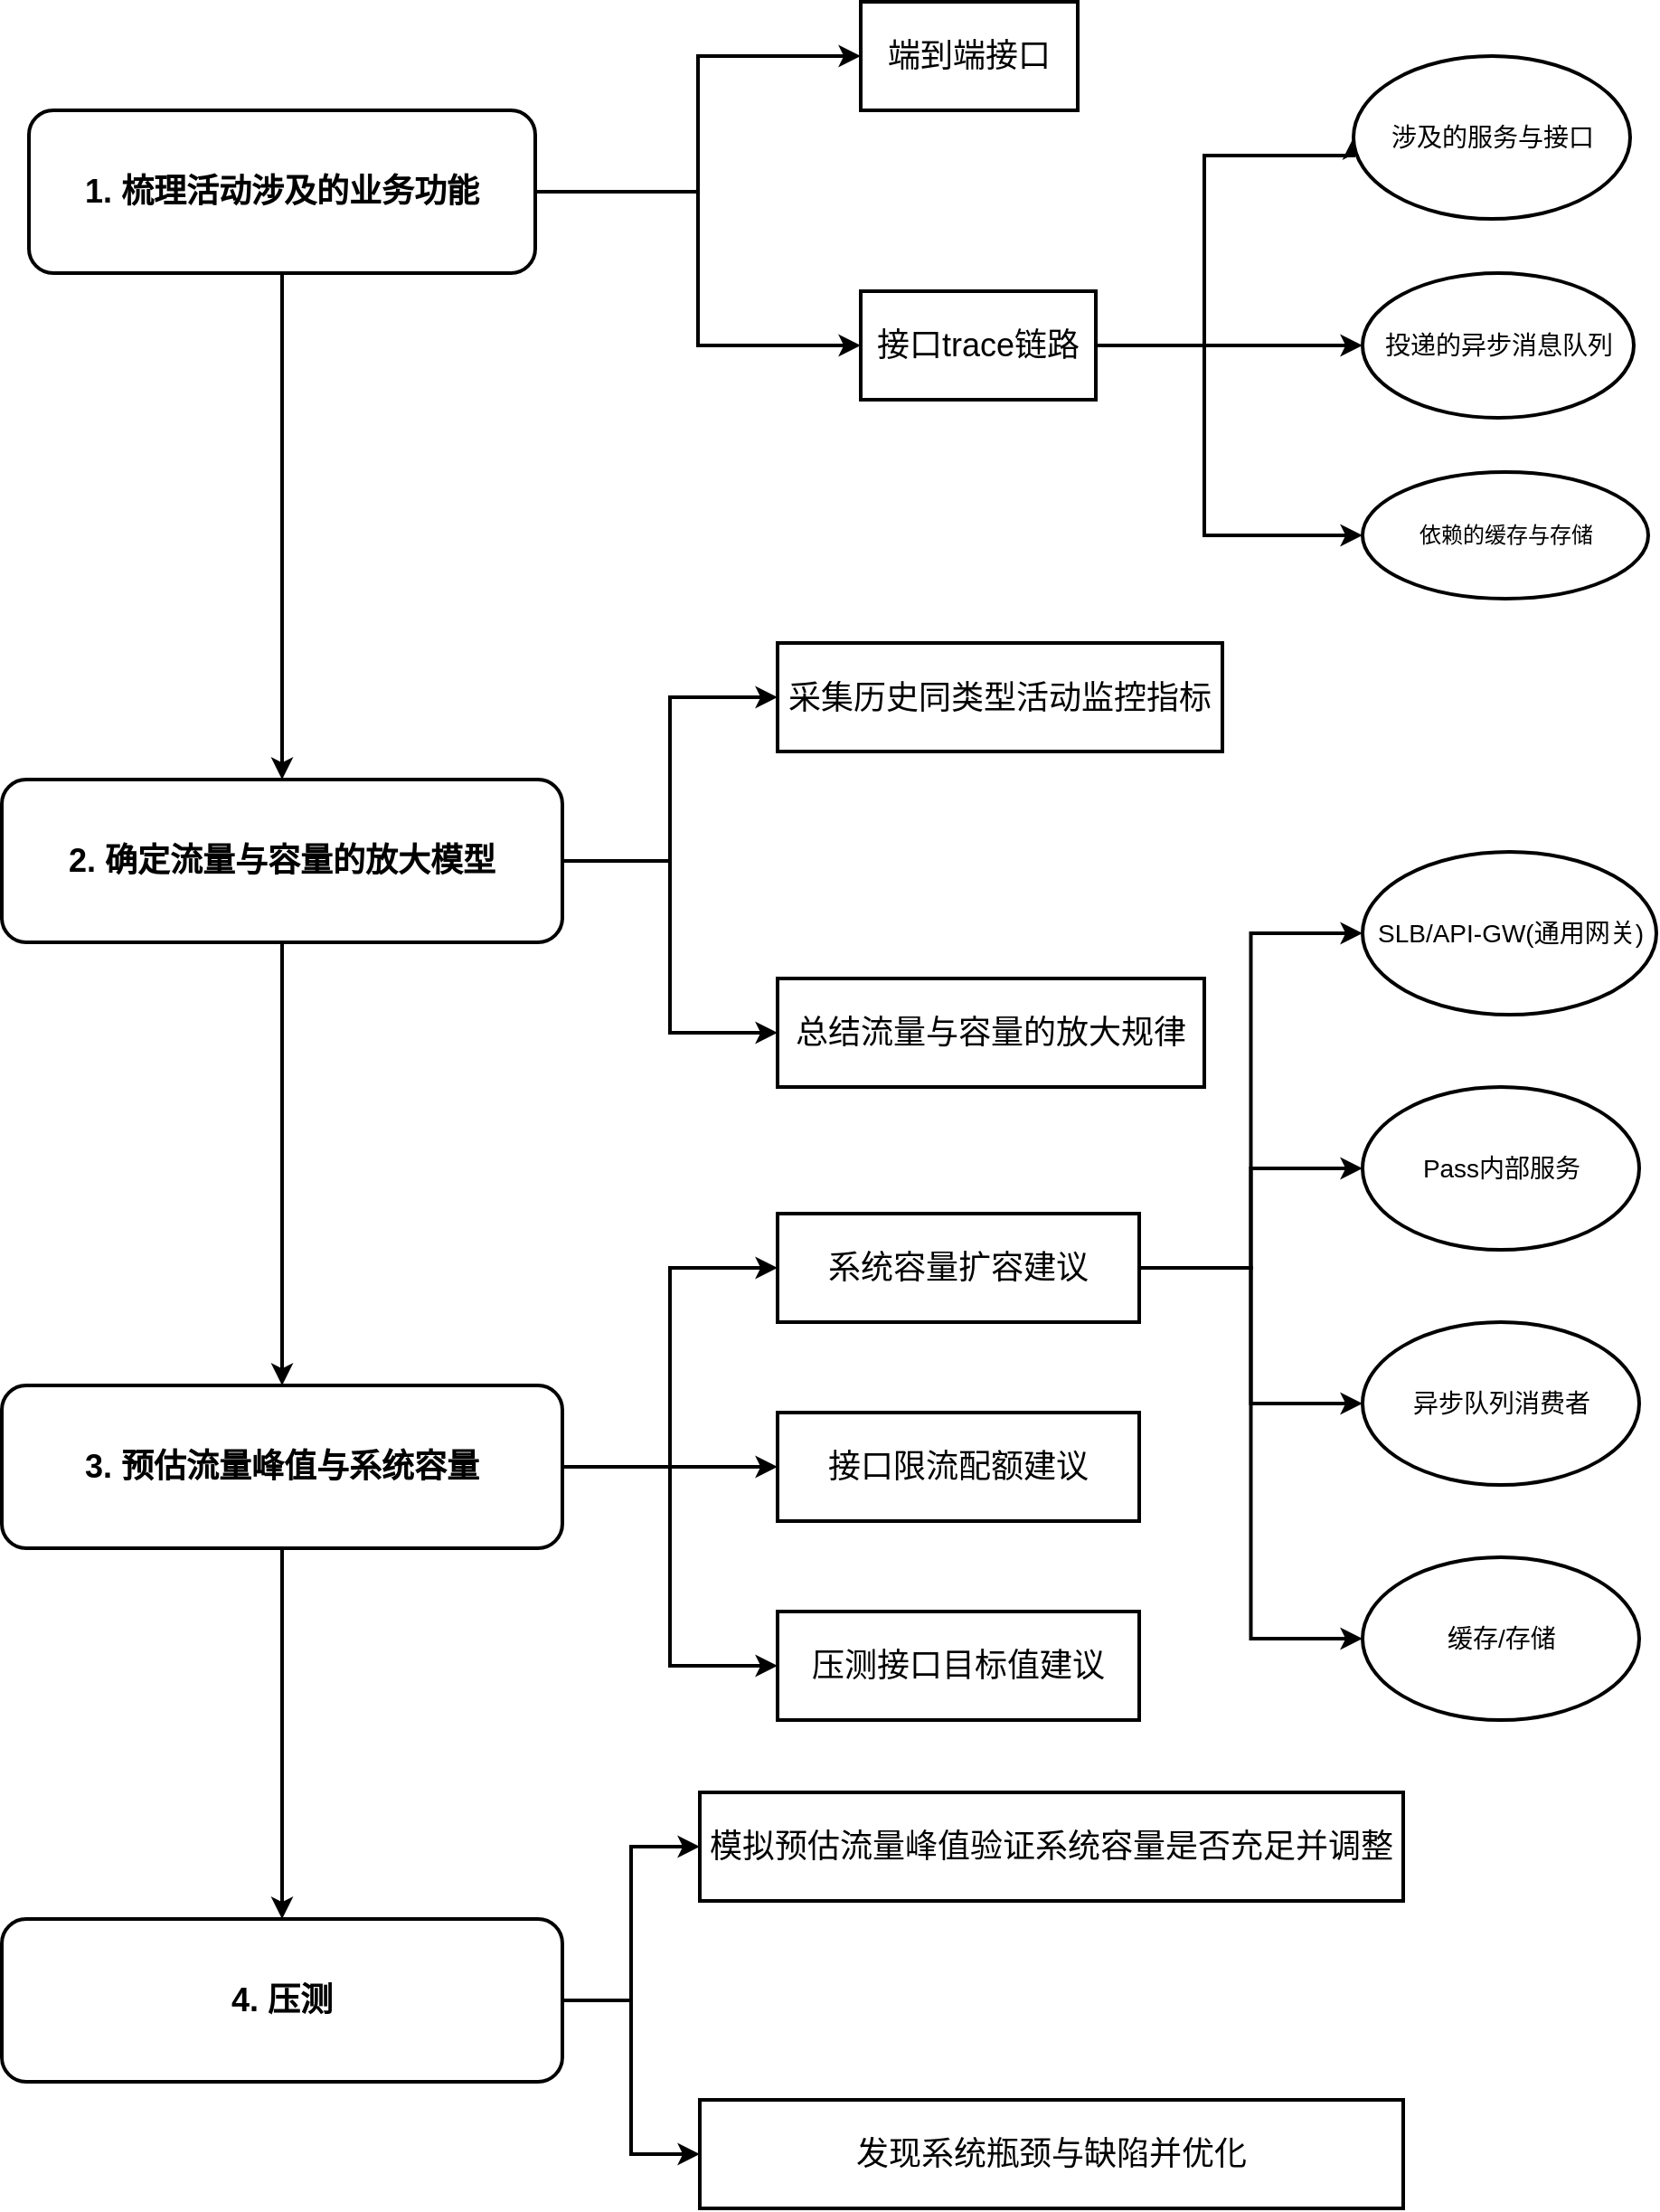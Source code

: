 <mxfile version="26.0.14">
  <diagram name="第 1 页" id="oglCzEgyUQVp-rbr_owY">
    <mxGraphModel dx="2069" dy="785" grid="1" gridSize="10" guides="1" tooltips="1" connect="1" arrows="1" fold="1" page="1" pageScale="1" pageWidth="827" pageHeight="1169" math="0" shadow="0">
      <root>
        <mxCell id="0" />
        <mxCell id="1" parent="0" />
        <mxCell id="Tt0FMffgAjtofy6_wQyA-16" style="edgeStyle=orthogonalEdgeStyle;rounded=0;orthogonalLoop=1;jettySize=auto;html=1;entryX=0;entryY=0.5;entryDx=0;entryDy=0;strokeWidth=2;" edge="1" parent="1" source="Tt0FMffgAjtofy6_wQyA-1" target="Tt0FMffgAjtofy6_wQyA-4">
          <mxGeometry relative="1" as="geometry" />
        </mxCell>
        <mxCell id="Tt0FMffgAjtofy6_wQyA-17" style="edgeStyle=orthogonalEdgeStyle;rounded=0;orthogonalLoop=1;jettySize=auto;html=1;entryX=0;entryY=0.5;entryDx=0;entryDy=0;strokeWidth=2;" edge="1" parent="1" source="Tt0FMffgAjtofy6_wQyA-1" target="Tt0FMffgAjtofy6_wQyA-7">
          <mxGeometry relative="1" as="geometry" />
        </mxCell>
        <mxCell id="Tt0FMffgAjtofy6_wQyA-31" style="edgeStyle=orthogonalEdgeStyle;rounded=0;orthogonalLoop=1;jettySize=auto;html=1;entryX=0.5;entryY=0;entryDx=0;entryDy=0;strokeWidth=2;" edge="1" parent="1" source="Tt0FMffgAjtofy6_wQyA-1" target="Tt0FMffgAjtofy6_wQyA-19">
          <mxGeometry relative="1" as="geometry" />
        </mxCell>
        <mxCell id="Tt0FMffgAjtofy6_wQyA-1" value="&lt;font style=&quot;font-size: 18px;&quot;&gt;&lt;b&gt;1. 梳理活动涉及的业务功能&lt;/b&gt;&lt;/font&gt;" style="rounded=1;whiteSpace=wrap;html=1;strokeWidth=2;" vertex="1" parent="1">
          <mxGeometry y="230" width="280" height="90" as="geometry" />
        </mxCell>
        <mxCell id="Tt0FMffgAjtofy6_wQyA-4" value="&lt;font style=&quot;font-size: 18px;&quot;&gt;端到端接口&lt;/font&gt;" style="rounded=0;whiteSpace=wrap;html=1;strokeWidth=2;" vertex="1" parent="1">
          <mxGeometry x="460" y="170" width="120" height="60" as="geometry" />
        </mxCell>
        <mxCell id="Tt0FMffgAjtofy6_wQyA-21" style="edgeStyle=orthogonalEdgeStyle;rounded=0;orthogonalLoop=1;jettySize=auto;html=1;entryX=0;entryY=0.5;entryDx=0;entryDy=0;strokeWidth=2;" edge="1" parent="1" source="Tt0FMffgAjtofy6_wQyA-7" target="Tt0FMffgAjtofy6_wQyA-10">
          <mxGeometry relative="1" as="geometry" />
        </mxCell>
        <mxCell id="Tt0FMffgAjtofy6_wQyA-22" style="edgeStyle=orthogonalEdgeStyle;rounded=0;orthogonalLoop=1;jettySize=auto;html=1;entryX=0;entryY=0.5;entryDx=0;entryDy=0;strokeWidth=2;" edge="1" parent="1" source="Tt0FMffgAjtofy6_wQyA-7" target="Tt0FMffgAjtofy6_wQyA-8">
          <mxGeometry relative="1" as="geometry">
            <Array as="points">
              <mxPoint x="650" y="360" />
              <mxPoint x="650" y="255" />
              <mxPoint x="733" y="255" />
            </Array>
          </mxGeometry>
        </mxCell>
        <mxCell id="Tt0FMffgAjtofy6_wQyA-56" style="edgeStyle=orthogonalEdgeStyle;rounded=0;orthogonalLoop=1;jettySize=auto;html=1;entryX=0;entryY=0.5;entryDx=0;entryDy=0;strokeWidth=2;" edge="1" parent="1" source="Tt0FMffgAjtofy6_wQyA-7" target="Tt0FMffgAjtofy6_wQyA-9">
          <mxGeometry relative="1" as="geometry">
            <Array as="points">
              <mxPoint x="650" y="360" />
              <mxPoint x="650" y="465" />
            </Array>
          </mxGeometry>
        </mxCell>
        <mxCell id="Tt0FMffgAjtofy6_wQyA-7" value="&lt;font style=&quot;font-size: 18px;&quot;&gt;接口trace链路&lt;/font&gt;" style="rounded=0;whiteSpace=wrap;html=1;strokeWidth=2;" vertex="1" parent="1">
          <mxGeometry x="460" y="330" width="130" height="60" as="geometry" />
        </mxCell>
        <mxCell id="Tt0FMffgAjtofy6_wQyA-8" value="&lt;font style=&quot;font-size: 14px;&quot;&gt;涉及的服务与接口&lt;/font&gt;" style="ellipse;whiteSpace=wrap;html=1;strokeWidth=2;" vertex="1" parent="1">
          <mxGeometry x="732.5" y="200" width="153" height="90" as="geometry" />
        </mxCell>
        <mxCell id="Tt0FMffgAjtofy6_wQyA-9" value="依赖的缓存与存储" style="ellipse;whiteSpace=wrap;html=1;strokeWidth=2;" vertex="1" parent="1">
          <mxGeometry x="737.5" y="430" width="158" height="70" as="geometry" />
        </mxCell>
        <mxCell id="Tt0FMffgAjtofy6_wQyA-10" value="&lt;font style=&quot;font-size: 14px;&quot;&gt;投递的异步消息队列&lt;/font&gt;" style="ellipse;whiteSpace=wrap;html=1;strokeWidth=2;" vertex="1" parent="1">
          <mxGeometry x="737.5" y="320" width="150" height="80" as="geometry" />
        </mxCell>
        <mxCell id="Tt0FMffgAjtofy6_wQyA-29" style="edgeStyle=orthogonalEdgeStyle;rounded=0;orthogonalLoop=1;jettySize=auto;html=1;entryX=0;entryY=0.5;entryDx=0;entryDy=0;strokeWidth=2;" edge="1" parent="1" source="Tt0FMffgAjtofy6_wQyA-19" target="Tt0FMffgAjtofy6_wQyA-27">
          <mxGeometry relative="1" as="geometry" />
        </mxCell>
        <mxCell id="Tt0FMffgAjtofy6_wQyA-30" style="edgeStyle=orthogonalEdgeStyle;rounded=0;orthogonalLoop=1;jettySize=auto;html=1;entryX=0;entryY=0.5;entryDx=0;entryDy=0;strokeWidth=2;" edge="1" parent="1" source="Tt0FMffgAjtofy6_wQyA-19" target="Tt0FMffgAjtofy6_wQyA-28">
          <mxGeometry relative="1" as="geometry" />
        </mxCell>
        <mxCell id="Tt0FMffgAjtofy6_wQyA-44" style="edgeStyle=orthogonalEdgeStyle;rounded=0;orthogonalLoop=1;jettySize=auto;html=1;entryX=0.5;entryY=0;entryDx=0;entryDy=0;strokeWidth=2;" edge="1" parent="1" source="Tt0FMffgAjtofy6_wQyA-19" target="Tt0FMffgAjtofy6_wQyA-25">
          <mxGeometry relative="1" as="geometry" />
        </mxCell>
        <mxCell id="Tt0FMffgAjtofy6_wQyA-19" value="&lt;span style=&quot;font-size: 18px;&quot;&gt;&lt;b&gt;2. 确定流量与容量的放大模型&lt;/b&gt;&lt;/span&gt;" style="rounded=1;whiteSpace=wrap;html=1;strokeWidth=2;" vertex="1" parent="1">
          <mxGeometry x="-15" y="600" width="310" height="90" as="geometry" />
        </mxCell>
        <mxCell id="Tt0FMffgAjtofy6_wQyA-35" style="edgeStyle=orthogonalEdgeStyle;rounded=0;orthogonalLoop=1;jettySize=auto;html=1;entryX=0;entryY=0.5;entryDx=0;entryDy=0;strokeWidth=2;" edge="1" parent="1" source="Tt0FMffgAjtofy6_wQyA-25" target="Tt0FMffgAjtofy6_wQyA-32">
          <mxGeometry relative="1" as="geometry" />
        </mxCell>
        <mxCell id="Tt0FMffgAjtofy6_wQyA-36" style="edgeStyle=orthogonalEdgeStyle;rounded=0;orthogonalLoop=1;jettySize=auto;html=1;entryX=0;entryY=0.5;entryDx=0;entryDy=0;strokeWidth=2;" edge="1" parent="1" source="Tt0FMffgAjtofy6_wQyA-25" target="Tt0FMffgAjtofy6_wQyA-33">
          <mxGeometry relative="1" as="geometry" />
        </mxCell>
        <mxCell id="Tt0FMffgAjtofy6_wQyA-37" style="edgeStyle=orthogonalEdgeStyle;rounded=0;orthogonalLoop=1;jettySize=auto;html=1;entryX=0;entryY=0.5;entryDx=0;entryDy=0;strokeWidth=2;" edge="1" parent="1" source="Tt0FMffgAjtofy6_wQyA-25" target="Tt0FMffgAjtofy6_wQyA-34">
          <mxGeometry relative="1" as="geometry" />
        </mxCell>
        <mxCell id="Tt0FMffgAjtofy6_wQyA-57" style="edgeStyle=orthogonalEdgeStyle;rounded=0;orthogonalLoop=1;jettySize=auto;html=1;entryX=0.5;entryY=0;entryDx=0;entryDy=0;strokeWidth=2;" edge="1" parent="1" source="Tt0FMffgAjtofy6_wQyA-25" target="Tt0FMffgAjtofy6_wQyA-50">
          <mxGeometry relative="1" as="geometry" />
        </mxCell>
        <mxCell id="Tt0FMffgAjtofy6_wQyA-25" value="&lt;span style=&quot;font-size: 18px;&quot;&gt;&lt;b&gt;3. 预估流量峰值与系统容量&lt;/b&gt;&lt;/span&gt;" style="rounded=1;whiteSpace=wrap;html=1;strokeWidth=2;" vertex="1" parent="1">
          <mxGeometry x="-15" y="935" width="310" height="90" as="geometry" />
        </mxCell>
        <mxCell id="Tt0FMffgAjtofy6_wQyA-27" value="&lt;font style=&quot;font-size: 18px;&quot;&gt;采集历史同类型活动监控指标&lt;/font&gt;" style="rounded=0;whiteSpace=wrap;html=1;strokeWidth=2;" vertex="1" parent="1">
          <mxGeometry x="414" y="524.5" width="246" height="60" as="geometry" />
        </mxCell>
        <mxCell id="Tt0FMffgAjtofy6_wQyA-28" value="&lt;font style=&quot;font-size: 18px;&quot;&gt;总结流量与容量的放大规律&lt;/font&gt;" style="rounded=0;whiteSpace=wrap;html=1;strokeWidth=2;" vertex="1" parent="1">
          <mxGeometry x="414" y="710" width="236" height="60" as="geometry" />
        </mxCell>
        <mxCell id="Tt0FMffgAjtofy6_wQyA-41" style="edgeStyle=orthogonalEdgeStyle;rounded=0;orthogonalLoop=1;jettySize=auto;html=1;entryX=0;entryY=0.5;entryDx=0;entryDy=0;strokeWidth=2;" edge="1" parent="1" source="Tt0FMffgAjtofy6_wQyA-32" target="Tt0FMffgAjtofy6_wQyA-38">
          <mxGeometry relative="1" as="geometry" />
        </mxCell>
        <mxCell id="Tt0FMffgAjtofy6_wQyA-43" style="edgeStyle=orthogonalEdgeStyle;rounded=0;orthogonalLoop=1;jettySize=auto;html=1;exitX=1;exitY=0.5;exitDx=0;exitDy=0;entryX=0;entryY=0.5;entryDx=0;entryDy=0;strokeWidth=2;" edge="1" parent="1" source="Tt0FMffgAjtofy6_wQyA-32" target="Tt0FMffgAjtofy6_wQyA-40">
          <mxGeometry relative="1" as="geometry" />
        </mxCell>
        <mxCell id="Tt0FMffgAjtofy6_wQyA-48" style="edgeStyle=orthogonalEdgeStyle;rounded=0;orthogonalLoop=1;jettySize=auto;html=1;entryX=0;entryY=0.5;entryDx=0;entryDy=0;strokeWidth=2;" edge="1" parent="1" source="Tt0FMffgAjtofy6_wQyA-32" target="Tt0FMffgAjtofy6_wQyA-47">
          <mxGeometry relative="1" as="geometry" />
        </mxCell>
        <mxCell id="Tt0FMffgAjtofy6_wQyA-49" style="edgeStyle=orthogonalEdgeStyle;rounded=0;orthogonalLoop=1;jettySize=auto;html=1;entryX=0;entryY=0.5;entryDx=0;entryDy=0;strokeWidth=2;" edge="1" parent="1" source="Tt0FMffgAjtofy6_wQyA-32" target="Tt0FMffgAjtofy6_wQyA-39">
          <mxGeometry relative="1" as="geometry" />
        </mxCell>
        <mxCell id="Tt0FMffgAjtofy6_wQyA-32" value="&lt;font style=&quot;font-size: 18px;&quot;&gt;系统容量扩容建议&lt;/font&gt;" style="rounded=0;whiteSpace=wrap;html=1;strokeWidth=2;" vertex="1" parent="1">
          <mxGeometry x="414" y="840" width="200" height="60" as="geometry" />
        </mxCell>
        <mxCell id="Tt0FMffgAjtofy6_wQyA-33" value="&lt;font style=&quot;font-size: 18px;&quot;&gt;接口限流配额建议&lt;/font&gt;" style="rounded=0;whiteSpace=wrap;html=1;strokeWidth=2;" vertex="1" parent="1">
          <mxGeometry x="414" y="950" width="200" height="60" as="geometry" />
        </mxCell>
        <mxCell id="Tt0FMffgAjtofy6_wQyA-34" value="&lt;font style=&quot;font-size: 18px;&quot;&gt;压测接口目标值建议&lt;/font&gt;" style="rounded=0;whiteSpace=wrap;html=1;strokeWidth=2;" vertex="1" parent="1">
          <mxGeometry x="414" y="1060" width="200" height="60" as="geometry" />
        </mxCell>
        <mxCell id="Tt0FMffgAjtofy6_wQyA-38" value="&lt;font style=&quot;font-size: 14px;&quot;&gt;SLB/API-GW(通用网关)&lt;/font&gt;" style="ellipse;whiteSpace=wrap;html=1;strokeWidth=2;" vertex="1" parent="1">
          <mxGeometry x="737.5" y="640" width="162.5" height="90" as="geometry" />
        </mxCell>
        <mxCell id="Tt0FMffgAjtofy6_wQyA-39" value="&lt;font style=&quot;font-size: 14px;&quot;&gt;Pass内部服务&lt;/font&gt;" style="ellipse;whiteSpace=wrap;html=1;strokeWidth=2;" vertex="1" parent="1">
          <mxGeometry x="737.5" y="770" width="153" height="90" as="geometry" />
        </mxCell>
        <mxCell id="Tt0FMffgAjtofy6_wQyA-40" value="&lt;font style=&quot;font-size: 14px;&quot;&gt;缓存/存储&lt;/font&gt;" style="ellipse;whiteSpace=wrap;html=1;strokeWidth=2;" vertex="1" parent="1">
          <mxGeometry x="737.5" y="1030" width="153" height="90" as="geometry" />
        </mxCell>
        <mxCell id="Tt0FMffgAjtofy6_wQyA-47" value="&lt;font style=&quot;font-size: 14px;&quot;&gt;异步队列消费者&lt;/font&gt;" style="ellipse;whiteSpace=wrap;html=1;strokeWidth=2;" vertex="1" parent="1">
          <mxGeometry x="737.5" y="900" width="153" height="90" as="geometry" />
        </mxCell>
        <mxCell id="Tt0FMffgAjtofy6_wQyA-53" style="edgeStyle=orthogonalEdgeStyle;rounded=0;orthogonalLoop=1;jettySize=auto;html=1;entryX=0;entryY=0.5;entryDx=0;entryDy=0;strokeWidth=2;" edge="1" parent="1" source="Tt0FMffgAjtofy6_wQyA-50" target="Tt0FMffgAjtofy6_wQyA-51">
          <mxGeometry relative="1" as="geometry" />
        </mxCell>
        <mxCell id="Tt0FMffgAjtofy6_wQyA-55" style="edgeStyle=orthogonalEdgeStyle;rounded=0;orthogonalLoop=1;jettySize=auto;html=1;exitX=1;exitY=0.5;exitDx=0;exitDy=0;entryX=0;entryY=0.5;entryDx=0;entryDy=0;strokeWidth=2;" edge="1" parent="1" source="Tt0FMffgAjtofy6_wQyA-50" target="Tt0FMffgAjtofy6_wQyA-52">
          <mxGeometry relative="1" as="geometry" />
        </mxCell>
        <mxCell id="Tt0FMffgAjtofy6_wQyA-50" value="&lt;span style=&quot;font-size: 18px;&quot;&gt;&lt;b&gt;4. 压测&lt;/b&gt;&lt;/span&gt;" style="rounded=1;whiteSpace=wrap;html=1;strokeWidth=2;" vertex="1" parent="1">
          <mxGeometry x="-15" y="1230" width="310" height="90" as="geometry" />
        </mxCell>
        <mxCell id="Tt0FMffgAjtofy6_wQyA-51" value="&lt;font style=&quot;font-size: 18px;&quot;&gt;模拟预估流量峰值验证系统容量是否充足并调整&lt;/font&gt;" style="rounded=0;whiteSpace=wrap;html=1;strokeWidth=2;" vertex="1" parent="1">
          <mxGeometry x="371" y="1160" width="389" height="60" as="geometry" />
        </mxCell>
        <mxCell id="Tt0FMffgAjtofy6_wQyA-52" value="&lt;font style=&quot;font-size: 18px;&quot;&gt;发现系统瓶颈与缺陷并优化&lt;/font&gt;" style="rounded=0;whiteSpace=wrap;html=1;strokeWidth=2;" vertex="1" parent="1">
          <mxGeometry x="371" y="1330" width="389" height="60" as="geometry" />
        </mxCell>
      </root>
    </mxGraphModel>
  </diagram>
</mxfile>

